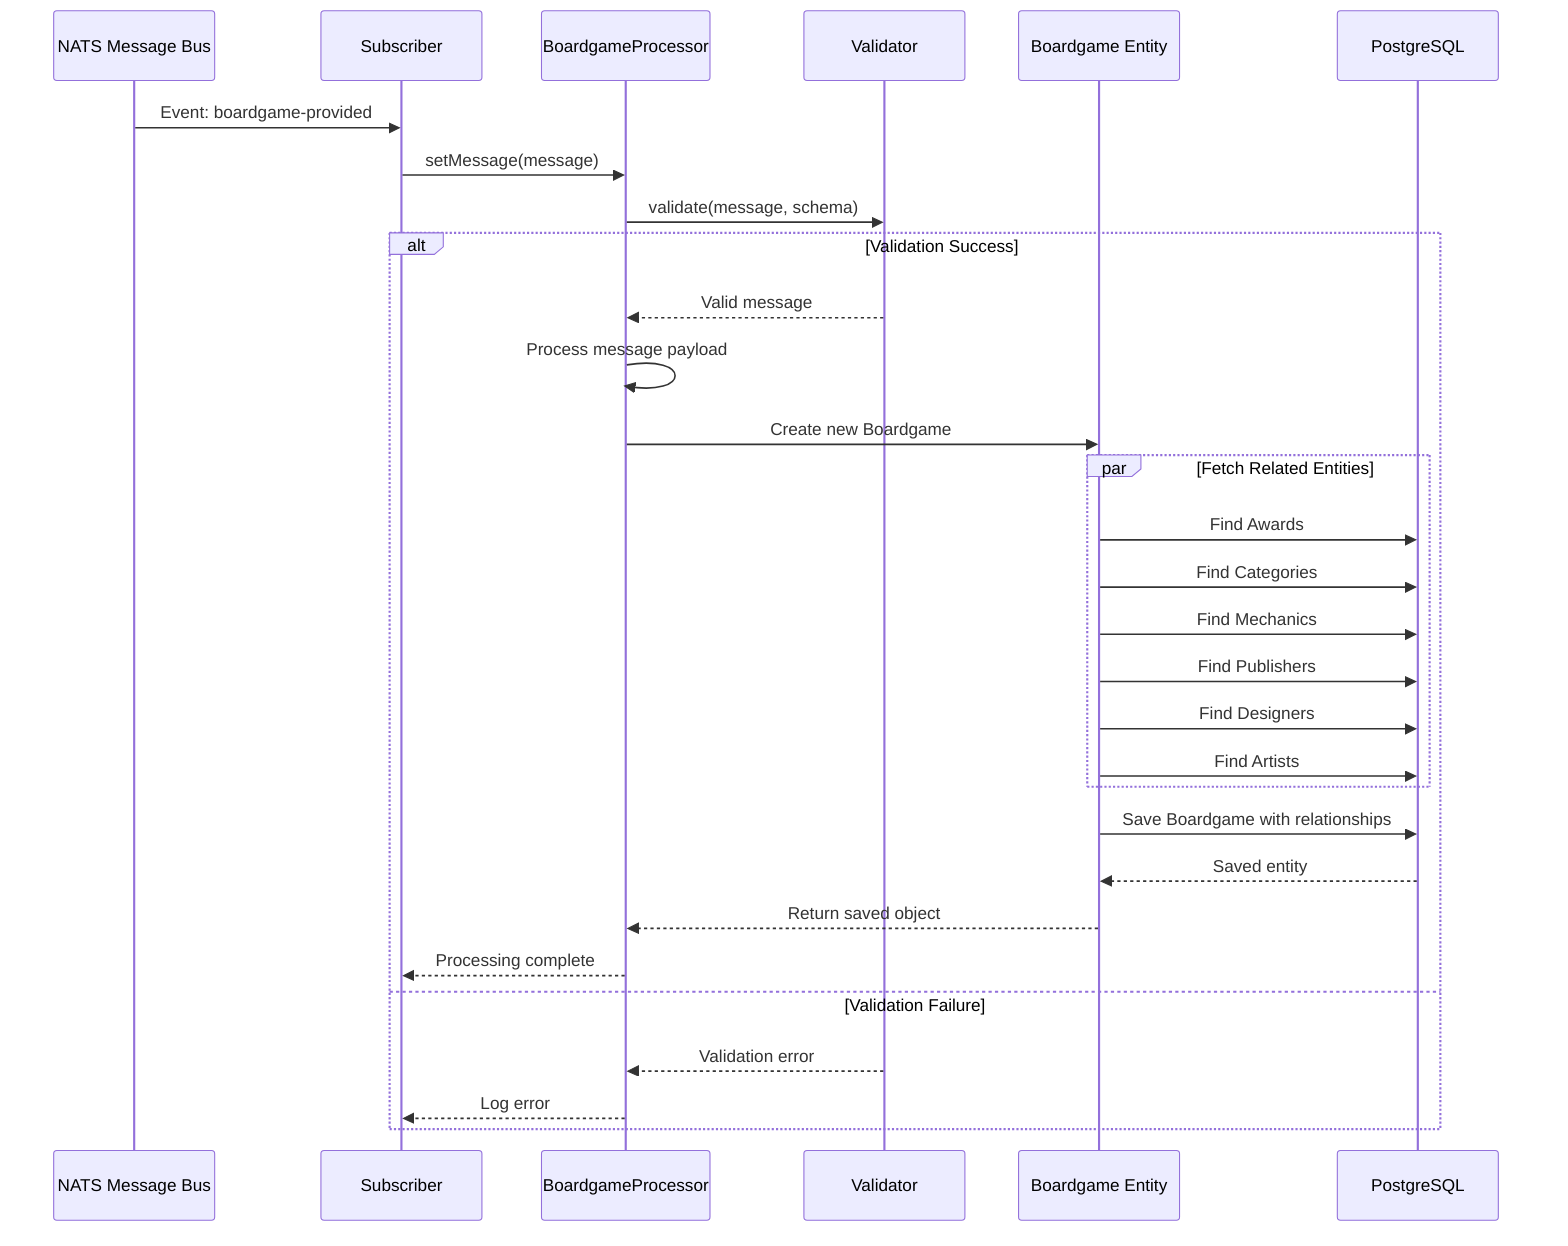 sequenceDiagram
    participant NATS as NATS Message Bus
    participant Sub as Subscriber
    participant Proc as BoardgameProcessor
    participant Val as Validator
    participant Entity as Boardgame Entity
    participant DB as PostgreSQL
    
    NATS->>Sub: Event: boardgame-provided
    Sub->>Proc: setMessage(message)
    Proc->>Val: validate(message, schema)
    
    alt Validation Success
        Val-->>Proc: Valid message
        Proc->>Proc: Process message payload
        Proc->>Entity: Create new Boardgame
        
        par Fetch Related Entities
            Entity->>DB: Find Awards
            Entity->>DB: Find Categories
            Entity->>DB: Find Mechanics
            Entity->>DB: Find Publishers
            Entity->>DB: Find Designers
            Entity->>DB: Find Artists
        end
        
        Entity->>DB: Save Boardgame with relationships
        DB-->>Entity: Saved entity
        Entity-->>Proc: Return saved object
        Proc-->>Sub: Processing complete
    else Validation Failure
        Val-->>Proc: Validation error
        Proc-->>Sub: Log error
    end